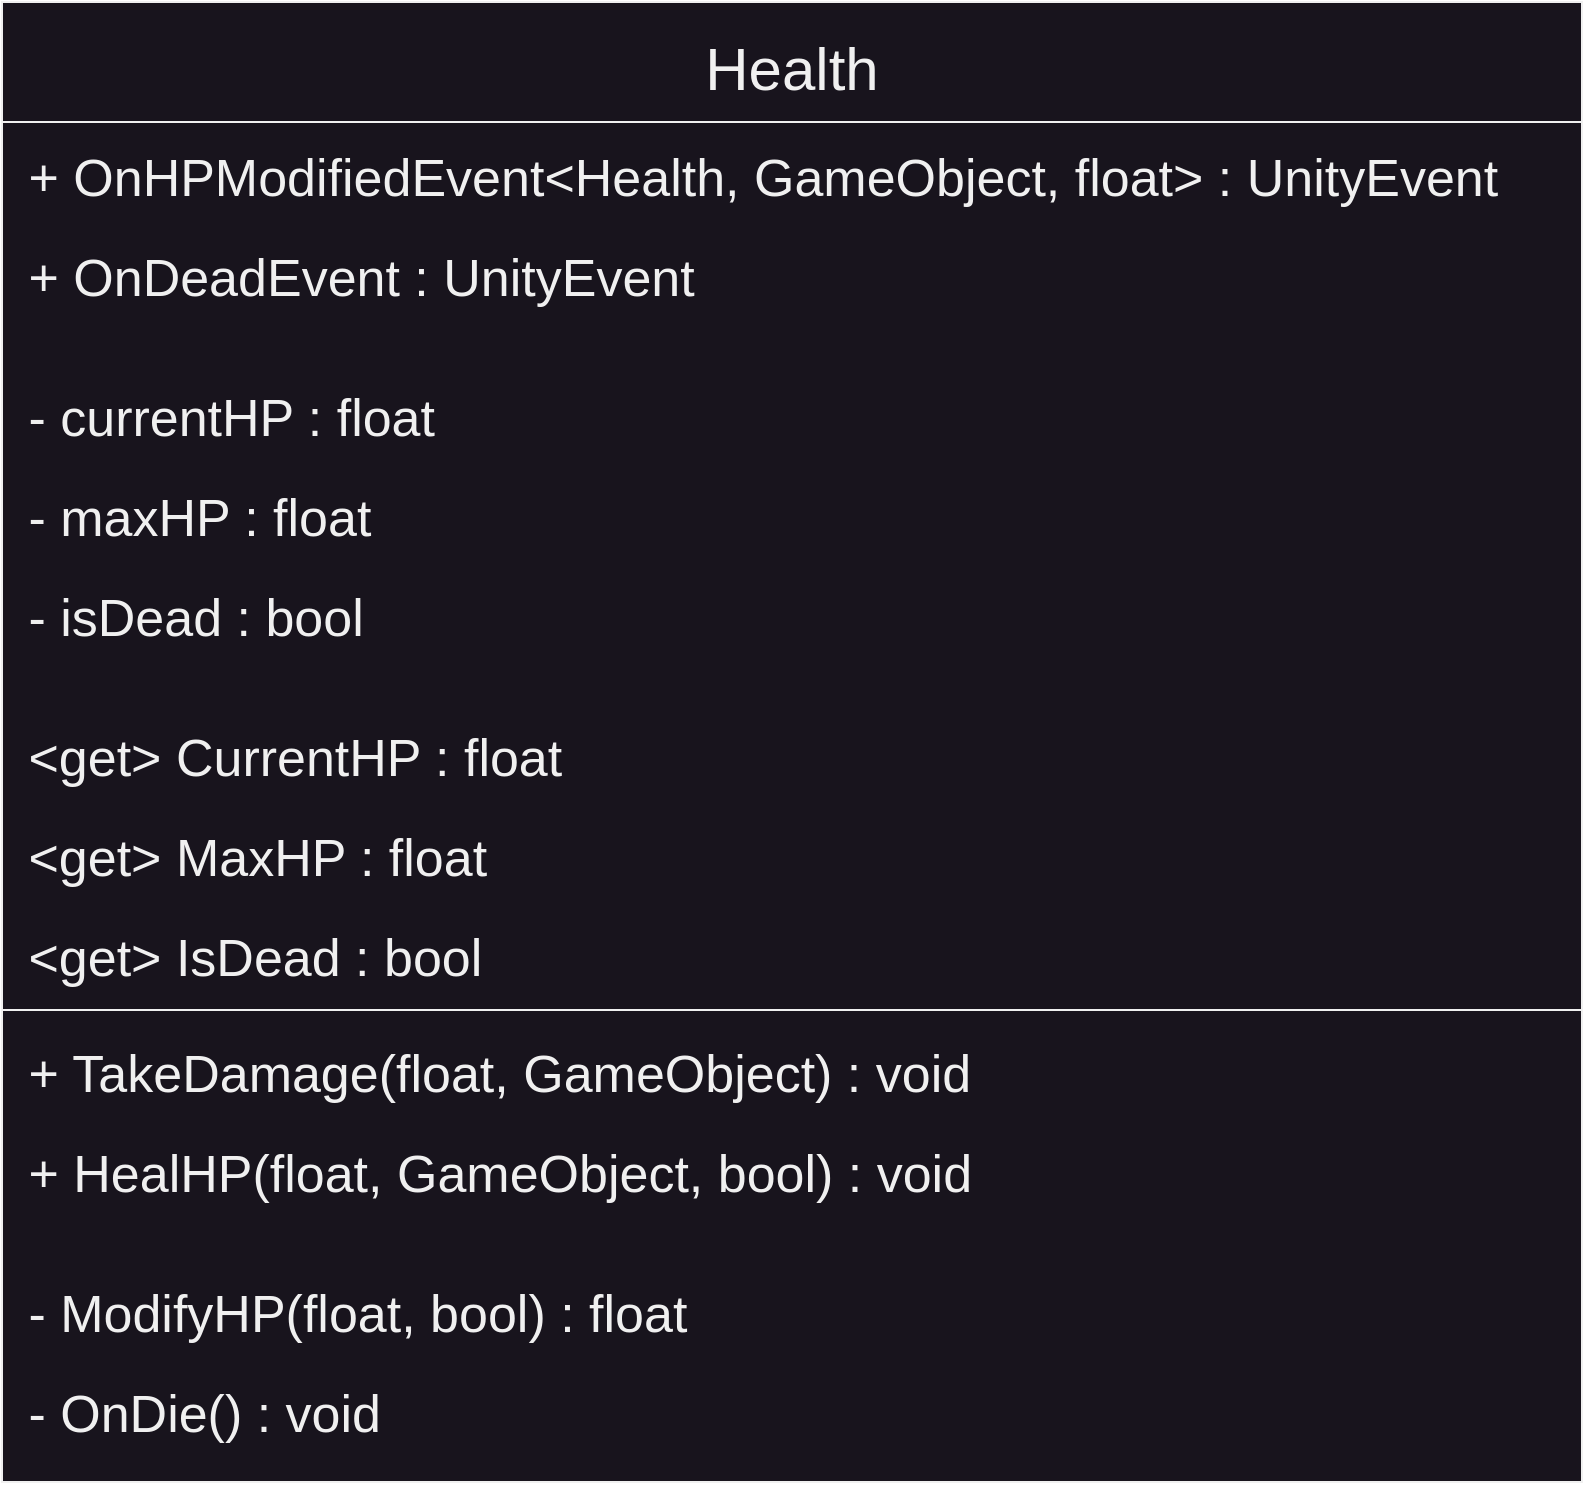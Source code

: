 <mxfile>
    <diagram id="BKILPW1IuSugFtAOsl0F" name="Page-1">
        <mxGraphModel dx="2823" dy="2767" grid="1" gridSize="10" guides="1" tooltips="1" connect="1" arrows="1" fold="1" page="1" pageScale="1" pageWidth="1169" pageHeight="827" math="0" shadow="0">
            <root>
                <mxCell id="0"/>
                <mxCell id="1" parent="0"/>
                <mxCell id="6" value="Health" style="swimlane;fontStyle=0;align=center;verticalAlign=middle;childLayout=stackLayout;horizontal=1;startSize=60;horizontalStack=0;resizeParent=1;resizeLast=0;collapsible=1;marginBottom=0;rounded=0;shadow=0;strokeWidth=1;spacingTop=0;spacingBottom=0;spacingRight=0;fillColor=#18141D;swimlaneFillColor=#18141D;fillStyle=solid;fontColor=#F0F0F0;strokeColor=#F0F0F0;fontSize=30;" parent="1" vertex="1">
                    <mxGeometry x="-970" y="-840" width="790" height="740" as="geometry">
                        <mxRectangle x="-791.5" y="-581" width="160" height="26" as="alternateBounds"/>
                    </mxGeometry>
                </mxCell>
                <mxCell id="8" value=" + OnHPModifiedEvent&lt;Health, GameObject, float&gt; : UnityEvent" style="text;align=left;verticalAlign=middle;spacingLeft=4;spacingRight=4;overflow=hidden;rotatable=0;points=[[0,0.5],[1,0.5]];portConstraint=eastwest;rounded=0;shadow=0;html=0;fontColor=#F0F0F0;fontSize=26;" parent="6" vertex="1">
                    <mxGeometry y="60" width="790" height="50" as="geometry"/>
                </mxCell>
                <mxCell id="7" value=" + OnDeadEvent : UnityEvent" style="text;align=left;verticalAlign=middle;spacingLeft=4;spacingRight=4;overflow=hidden;rotatable=0;points=[[0,0.5],[1,0.5]];portConstraint=eastwest;rounded=0;shadow=0;html=0;fontColor=#F0F0F0;fontSize=26;" parent="6" vertex="1">
                    <mxGeometry y="110" width="790" height="50" as="geometry"/>
                </mxCell>
                <mxCell id="33" value=" " style="text;align=left;verticalAlign=middle;spacingLeft=4;spacingRight=4;overflow=hidden;rotatable=0;points=[[0,0.5],[1,0.5]];portConstraint=eastwest;rounded=0;shadow=0;html=0;fontSize=26;" parent="6" vertex="1">
                    <mxGeometry y="160" width="790" height="20" as="geometry"/>
                </mxCell>
                <mxCell id="10" value=" - currentHP : float" style="text;align=left;verticalAlign=middle;spacingLeft=4;spacingRight=4;overflow=hidden;rotatable=0;points=[[0,0.5],[1,0.5]];portConstraint=eastwest;rounded=0;shadow=0;html=0;fontColor=#F0F0F0;fontSize=26;" parent="6" vertex="1">
                    <mxGeometry y="180" width="790" height="50" as="geometry"/>
                </mxCell>
                <mxCell id="18" value=" - maxHP : float" style="text;align=left;verticalAlign=middle;spacingLeft=4;spacingRight=4;overflow=hidden;rotatable=0;points=[[0,0.5],[1,0.5]];portConstraint=eastwest;rounded=0;shadow=0;html=0;fontColor=#F0F0F0;fontSize=26;" parent="6" vertex="1">
                    <mxGeometry y="230" width="790" height="50" as="geometry"/>
                </mxCell>
                <mxCell id="25" value=" - isDead : bool" style="text;align=left;verticalAlign=middle;spacingLeft=4;spacingRight=4;overflow=hidden;rotatable=0;points=[[0,0.5],[1,0.5]];portConstraint=eastwest;rounded=0;shadow=0;html=0;fontColor=#F0F0F0;fontSize=26;" parent="6" vertex="1">
                    <mxGeometry y="280" width="790" height="50" as="geometry"/>
                </mxCell>
                <mxCell id="36" value=" " style="text;align=left;verticalAlign=middle;spacingLeft=4;spacingRight=4;overflow=hidden;rotatable=0;points=[[0,0.5],[1,0.5]];portConstraint=eastwest;rounded=0;shadow=0;html=0;fontSize=26;" parent="6" vertex="1">
                    <mxGeometry y="330" width="790" height="20" as="geometry"/>
                </mxCell>
                <mxCell id="37" value=" &lt;get&gt; CurrentHP : float" style="text;align=left;verticalAlign=middle;spacingLeft=4;spacingRight=4;overflow=hidden;rotatable=0;points=[[0,0.5],[1,0.5]];portConstraint=eastwest;rounded=0;shadow=0;html=0;fontColor=#F0F0F0;fontSize=26;" parent="6" vertex="1">
                    <mxGeometry y="350" width="790" height="50" as="geometry"/>
                </mxCell>
                <mxCell id="30" value=" &lt;get&gt; MaxHP : float" style="text;align=left;verticalAlign=middle;spacingLeft=4;spacingRight=4;overflow=hidden;rotatable=0;points=[[0,0.5],[1,0.5]];portConstraint=eastwest;rounded=0;shadow=0;html=0;fontColor=#F0F0F0;fontSize=26;" parent="6" vertex="1">
                    <mxGeometry y="400" width="790" height="50" as="geometry"/>
                </mxCell>
                <mxCell id="38" value=" &lt;get&gt; IsDead : bool" style="text;align=left;verticalAlign=middle;spacingLeft=4;spacingRight=4;overflow=hidden;rotatable=0;points=[[0,0.5],[1,0.5]];portConstraint=eastwest;rounded=0;shadow=0;html=0;fontColor=#F0F0F0;fontSize=26;" parent="6" vertex="1">
                    <mxGeometry y="450" width="790" height="50" as="geometry"/>
                </mxCell>
                <mxCell id="11" value="" style="line;html=1;strokeWidth=1;align=left;verticalAlign=middle;spacingTop=-1;spacingLeft=3;spacingRight=3;rotatable=0;labelPosition=right;points=[];portConstraint=eastwest;strokeColor=#F0F0F0;fontSize=26;" parent="6" vertex="1">
                    <mxGeometry y="500" width="790" height="8" as="geometry"/>
                </mxCell>
                <mxCell id="12" value=" + TakeDamage(float, GameObject) : void" style="text;align=left;verticalAlign=middle;spacingLeft=4;spacingRight=4;overflow=hidden;rotatable=0;points=[[0,0.5],[1,0.5]];portConstraint=eastwest;rounded=0;shadow=0;html=0;fontColor=#F0F0F0;fontSize=26;" parent="6" vertex="1">
                    <mxGeometry y="508" width="790" height="50" as="geometry"/>
                </mxCell>
                <mxCell id="23" value=" + HealHP(float, GameObject, bool) : void" style="text;align=left;verticalAlign=middle;spacingLeft=4;spacingRight=4;overflow=hidden;rotatable=0;points=[[0,0.5],[1,0.5]];portConstraint=eastwest;rounded=0;shadow=0;html=0;fontColor=#F0F0F0;fontSize=26;" parent="6" vertex="1">
                    <mxGeometry y="558" width="790" height="50" as="geometry"/>
                </mxCell>
                <mxCell id="34" value=" " style="text;align=left;verticalAlign=middle;spacingLeft=4;spacingRight=4;overflow=hidden;rotatable=0;points=[[0,0.5],[1,0.5]];portConstraint=eastwest;rounded=0;shadow=0;html=0;fontSize=26;" parent="6" vertex="1">
                    <mxGeometry y="608" width="790" height="20" as="geometry"/>
                </mxCell>
                <mxCell id="24" value=" - ModifyHP(float, bool) : float" style="text;align=left;verticalAlign=middle;spacingLeft=4;spacingRight=4;overflow=hidden;rotatable=0;points=[[0,0.5],[1,0.5]];portConstraint=eastwest;rounded=0;shadow=0;html=0;fontColor=#F0F0F0;fontSize=26;" parent="6" vertex="1">
                    <mxGeometry y="628" width="790" height="50" as="geometry"/>
                </mxCell>
                <mxCell id="29" value=" - OnDie() : void" style="text;align=left;verticalAlign=middle;spacingLeft=4;spacingRight=4;overflow=hidden;rotatable=0;points=[[0,0.5],[1,0.5]];portConstraint=eastwest;rounded=0;shadow=0;html=0;fontColor=#F0F0F0;fontSize=26;" parent="6" vertex="1">
                    <mxGeometry y="678" width="790" height="50" as="geometry"/>
                </mxCell>
            </root>
        </mxGraphModel>
    </diagram>
</mxfile>